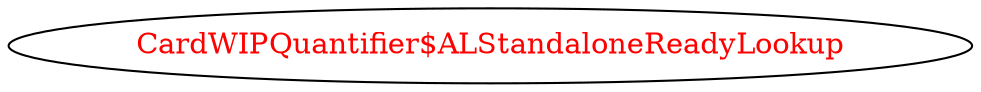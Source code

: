 digraph dependencyGraph {
 concentrate=true;
 ranksep="2.0";
 rankdir="LR"; 
 splines="ortho";
"CardWIPQuantifier$ALStandaloneReadyLookup" [fontcolor="red"];
}